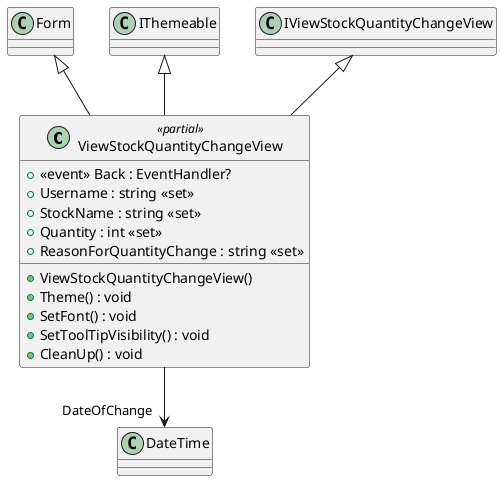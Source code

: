 @startuml
class ViewStockQuantityChangeView <<partial>> {
    +  <<event>> Back : EventHandler? 
    + ViewStockQuantityChangeView()
    + Theme() : void
    + SetFont() : void
    + SetToolTipVisibility() : void
    + Username : string <<set>>
    + StockName : string <<set>>
    + Quantity : int <<set>>
    + ReasonForQuantityChange : string <<set>>
    + CleanUp() : void
}
Form <|-- ViewStockQuantityChangeView
IThemeable <|-- ViewStockQuantityChangeView
IViewStockQuantityChangeView <|-- ViewStockQuantityChangeView
ViewStockQuantityChangeView --> "DateOfChange" DateTime
@enduml
